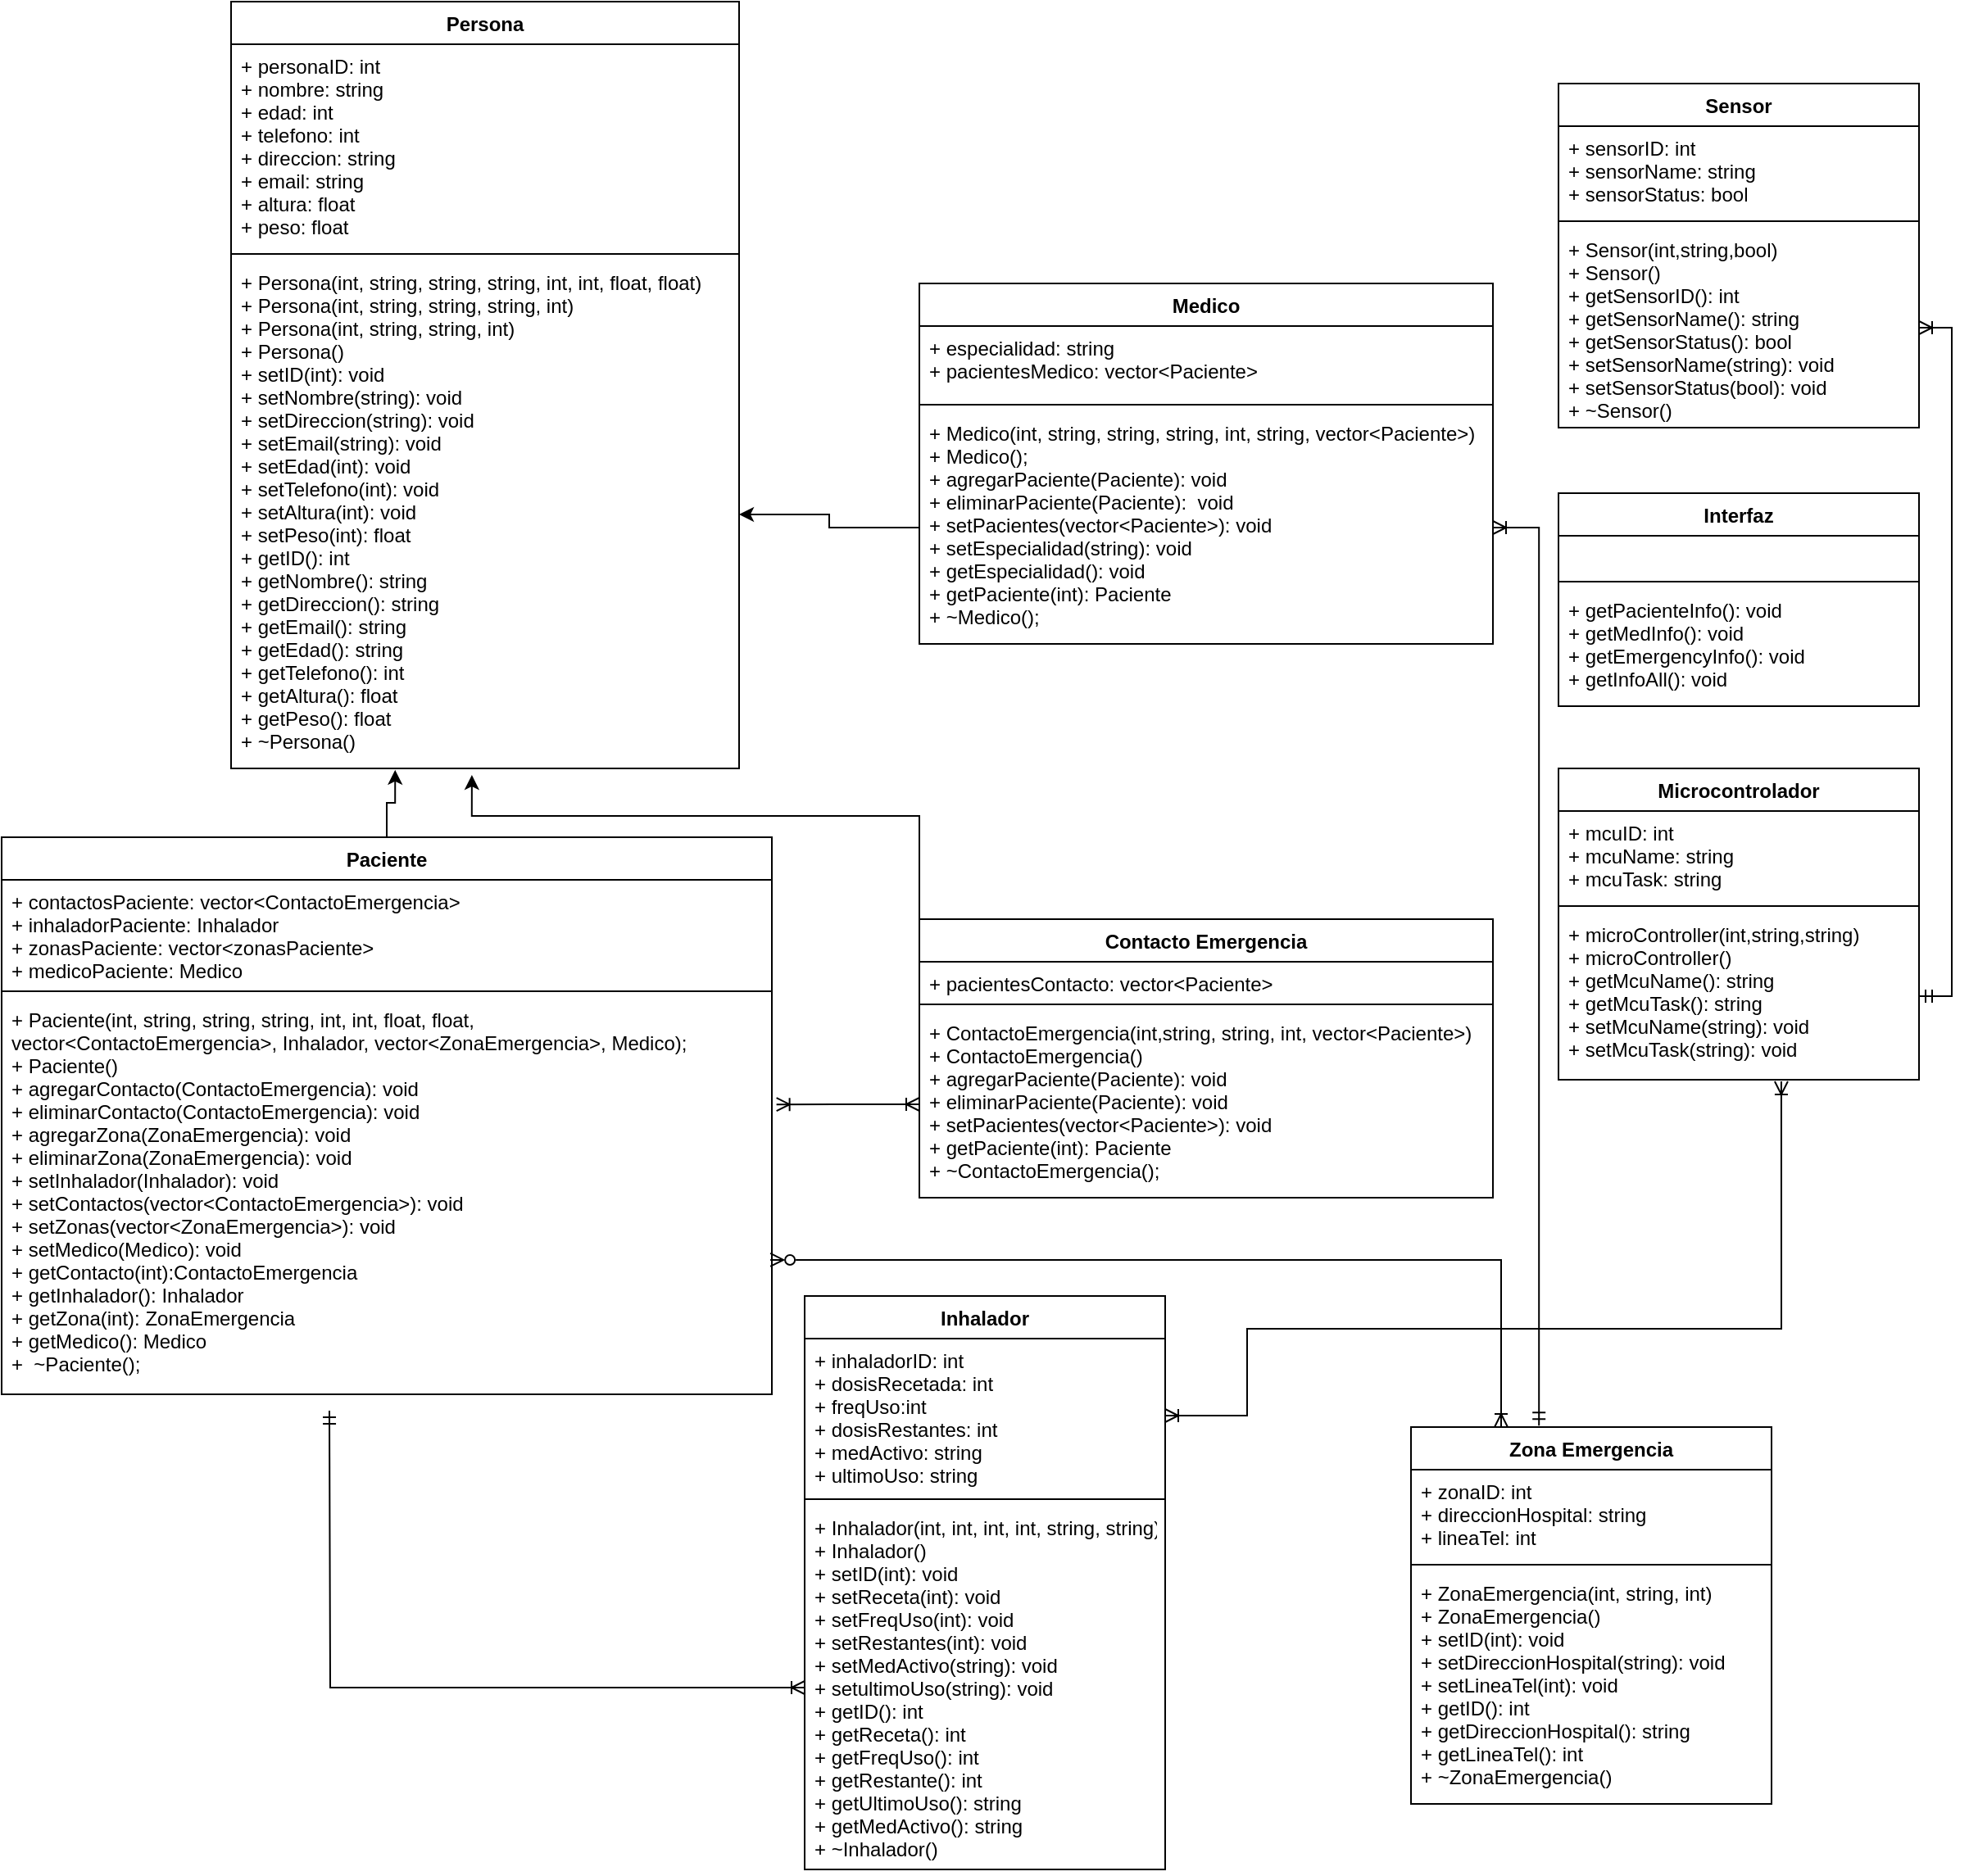 <mxfile version="22.0.6" type="github">
  <diagram id="Kw7EVnxhRdrsL6d94UCq" name="Page-1">
    <mxGraphModel dx="472" dy="798" grid="1" gridSize="10" guides="1" tooltips="1" connect="1" arrows="1" fold="1" page="1" pageScale="1" pageWidth="1920" pageHeight="1200" math="0" shadow="0">
      <root>
        <mxCell id="0" />
        <mxCell id="1" parent="0" />
        <mxCell id="8" value="Paciente" style="swimlane;fontStyle=1;align=center;verticalAlign=top;childLayout=stackLayout;horizontal=1;startSize=26;horizontalStack=0;resizeParent=1;resizeParentMax=0;resizeLast=0;collapsible=1;marginBottom=0;" parent="1" vertex="1">
          <mxGeometry x="40" y="550" width="470" height="340" as="geometry" />
        </mxCell>
        <mxCell id="9" value="+ contactosPaciente: vector&lt;ContactoEmergencia&gt;&#xa;+ inhaladorPaciente: Inhalador&#xa;+ zonasPaciente: vector&lt;zonasPaciente&gt;&#xa;+ medicoPaciente: Medico&#xa;" style="text;strokeColor=none;fillColor=none;align=left;verticalAlign=top;spacingLeft=4;spacingRight=4;overflow=hidden;rotatable=0;points=[[0,0.5],[1,0.5]];portConstraint=eastwest;" parent="8" vertex="1">
          <mxGeometry y="26" width="470" height="64" as="geometry" />
        </mxCell>
        <mxCell id="10" value="" style="line;strokeWidth=1;fillColor=none;align=left;verticalAlign=middle;spacingTop=-1;spacingLeft=3;spacingRight=3;rotatable=0;labelPosition=right;points=[];portConstraint=eastwest;strokeColor=inherit;" parent="8" vertex="1">
          <mxGeometry y="90" width="470" height="8" as="geometry" />
        </mxCell>
        <mxCell id="11" value="+ Paciente(int, string, string, string, int, int, float, float, &#xa;vector&lt;ContactoEmergencia&gt;, Inhalador, vector&lt;ZonaEmergencia&gt;, Medico);&#xa;+ Paciente()&#xa;+ agregarContacto(ContactoEmergencia): void&#xa;+ eliminarContacto(ContactoEmergencia): void &#xa;+ agregarZona(ZonaEmergencia): void &#xa;+ eliminarZona(ZonaEmergencia): void&#xa;+ setInhalador(Inhalador): void &#xa;+ setContactos(vector&lt;ContactoEmergencia&gt;): void &#xa;+ setZonas(vector&lt;ZonaEmergencia&gt;): void &#xa;+ setMedico(Medico): void&#xa;+ getContacto(int):ContactoEmergencia&#xa;+ getInhalador(): Inhalador &#xa;+ getZona(int): ZonaEmergencia &#xa;+ getMedico(): Medico &#xa;+  ~Paciente();" style="text;strokeColor=none;fillColor=none;align=left;verticalAlign=top;spacingLeft=4;spacingRight=4;overflow=hidden;rotatable=0;points=[[0,0.5],[1,0.5]];portConstraint=eastwest;" parent="8" vertex="1">
          <mxGeometry y="98" width="470" height="242" as="geometry" />
        </mxCell>
        <mxCell id="12" value="Persona" style="swimlane;fontStyle=1;align=center;verticalAlign=top;childLayout=stackLayout;horizontal=1;startSize=26;horizontalStack=0;resizeParent=1;resizeParentMax=0;resizeLast=0;collapsible=1;marginBottom=0;" parent="1" vertex="1">
          <mxGeometry x="180" y="40" width="310" height="468" as="geometry" />
        </mxCell>
        <mxCell id="13" value="+ personaID: int&#xa;+ nombre: string&#xa;+ edad: int&#xa;+ telefono: int&#xa;+ direccion: string&#xa;+ email: string&#xa;+ altura: float&#xa;+ peso: float" style="text;strokeColor=none;fillColor=none;align=left;verticalAlign=top;spacingLeft=4;spacingRight=4;overflow=hidden;rotatable=0;points=[[0,0.5],[1,0.5]];portConstraint=eastwest;" parent="12" vertex="1">
          <mxGeometry y="26" width="310" height="124" as="geometry" />
        </mxCell>
        <mxCell id="14" value="" style="line;strokeWidth=1;fillColor=none;align=left;verticalAlign=middle;spacingTop=-1;spacingLeft=3;spacingRight=3;rotatable=0;labelPosition=right;points=[];portConstraint=eastwest;strokeColor=inherit;" parent="12" vertex="1">
          <mxGeometry y="150" width="310" height="8" as="geometry" />
        </mxCell>
        <mxCell id="15" value="+ Persona(int, string, string, string, int, int, float, float)&#xa;+ Persona(int, string, string, string, int)&#xa;+ Persona(int, string, string, int)&#xa;+ Persona()&#xa;+ setID(int): void&#xa;+ setNombre(string): void&#xa;+ setDireccion(string): void&#xa;+ setEmail(string): void&#xa;+ setEdad(int): void&#xa;+ setTelefono(int): void&#xa;+ setAltura(int): void&#xa;+ setPeso(int): float&#xa;+ getID(): int&#xa;+ getNombre(): string&#xa;+ getDireccion(): string&#xa;+ getEmail(): string&#xa;+ getEdad(): string&#xa;+ getTelefono(): int&#xa;+ getAltura(): float&#xa;+ getPeso(): float&#xa;+ ~Persona()&#xa;&#xa;" style="text;strokeColor=none;fillColor=none;align=left;verticalAlign=top;spacingLeft=4;spacingRight=4;overflow=hidden;rotatable=0;points=[[0,0.5],[1,0.5]];portConstraint=eastwest;" parent="12" vertex="1">
          <mxGeometry y="158" width="310" height="310" as="geometry" />
        </mxCell>
        <mxCell id="16" value="Inhalador" style="swimlane;fontStyle=1;align=center;verticalAlign=top;childLayout=stackLayout;horizontal=1;startSize=26;horizontalStack=0;resizeParent=1;resizeParentMax=0;resizeLast=0;collapsible=1;marginBottom=0;" parent="1" vertex="1">
          <mxGeometry x="530" y="830" width="220" height="350" as="geometry" />
        </mxCell>
        <mxCell id="17" value="+ inhaladorID: int&#xa;+ dosisRecetada: int&#xa;+ freqUso:int &#xa;+ dosisRestantes: int&#xa;+ medActivo: string&#xa;+ ultimoUso: string" style="text;strokeColor=none;fillColor=none;align=left;verticalAlign=top;spacingLeft=4;spacingRight=4;overflow=hidden;rotatable=0;points=[[0,0.5],[1,0.5]];portConstraint=eastwest;" parent="16" vertex="1">
          <mxGeometry y="26" width="220" height="94" as="geometry" />
        </mxCell>
        <mxCell id="18" value="" style="line;strokeWidth=1;fillColor=none;align=left;verticalAlign=middle;spacingTop=-1;spacingLeft=3;spacingRight=3;rotatable=0;labelPosition=right;points=[];portConstraint=eastwest;strokeColor=inherit;" parent="16" vertex="1">
          <mxGeometry y="120" width="220" height="8" as="geometry" />
        </mxCell>
        <mxCell id="ZJcmUJeSf_xc25f1Tfg--72" style="edgeStyle=orthogonalEdgeStyle;rounded=0;orthogonalLoop=1;jettySize=auto;html=1;exitX=0;exitY=0.5;exitDx=0;exitDy=0;startArrow=ERoneToMany;startFill=0;endArrow=ERmandOne;endFill=0;" edge="1" parent="16" source="19">
          <mxGeometry relative="1" as="geometry">
            <mxPoint x="-290" y="70" as="targetPoint" />
          </mxGeometry>
        </mxCell>
        <mxCell id="19" value="+ Inhalador(int, int, int, int, string, string)&#xa;+ Inhalador()&#xa;+ setID(int): void &#xa;+ setReceta(int): void &#xa;+ setFreqUso(int): void &#xa;+ setRestantes(int): void &#xa;+ setMedActivo(string): void &#xa;+ setultimoUso(string): void &#xa;+ getID(): int &#xa;+ getReceta(): int&#xa;+ getFreqUso(): int&#xa;+ getRestante(): int&#xa;+ getUltimoUso(): string&#xa;+ getMedActivo(): string&#xa;+ ~Inhalador()" style="text;strokeColor=none;fillColor=none;align=left;verticalAlign=top;spacingLeft=4;spacingRight=4;overflow=hidden;rotatable=0;points=[[0,0.5],[1,0.5]];portConstraint=eastwest;" parent="16" vertex="1">
          <mxGeometry y="128" width="220" height="222" as="geometry" />
        </mxCell>
        <mxCell id="31" value="Contacto Emergencia" style="swimlane;fontStyle=1;align=center;verticalAlign=top;childLayout=stackLayout;horizontal=1;startSize=26;horizontalStack=0;resizeParent=1;resizeParentMax=0;resizeLast=0;collapsible=1;marginBottom=0;" parent="1" vertex="1">
          <mxGeometry x="600" y="600" width="350" height="170" as="geometry" />
        </mxCell>
        <mxCell id="32" value="+ pacientesContacto: vector&lt;Paciente&gt;" style="text;strokeColor=none;fillColor=none;align=left;verticalAlign=top;spacingLeft=4;spacingRight=4;overflow=hidden;rotatable=0;points=[[0,0.5],[1,0.5]];portConstraint=eastwest;" parent="31" vertex="1">
          <mxGeometry y="26" width="350" height="22" as="geometry" />
        </mxCell>
        <mxCell id="33" value="" style="line;strokeWidth=1;fillColor=none;align=left;verticalAlign=middle;spacingTop=-1;spacingLeft=3;spacingRight=3;rotatable=0;labelPosition=right;points=[];portConstraint=eastwest;strokeColor=inherit;" parent="31" vertex="1">
          <mxGeometry y="48" width="350" height="8" as="geometry" />
        </mxCell>
        <mxCell id="34" value="+ ContactoEmergencia(int,string, string, int, vector&lt;Paciente&gt;)&#xa;+ ContactoEmergencia()&#xa;+ agregarPaciente(Paciente): void &#xa;+ eliminarPaciente(Paciente): void &#xa;+ setPacientes(vector&lt;Paciente&gt;): void &#xa;+ getPaciente(int): Paciente &#xa;+ ~ContactoEmergencia();" style="text;strokeColor=none;fillColor=none;align=left;verticalAlign=top;spacingLeft=4;spacingRight=4;overflow=hidden;rotatable=0;points=[[0,0.5],[1,0.5]];portConstraint=eastwest;" parent="31" vertex="1">
          <mxGeometry y="56" width="350" height="114" as="geometry" />
        </mxCell>
        <mxCell id="ZJcmUJeSf_xc25f1Tfg--34" value="Medico" style="swimlane;fontStyle=1;align=center;verticalAlign=top;childLayout=stackLayout;horizontal=1;startSize=26;horizontalStack=0;resizeParent=1;resizeParentMax=0;resizeLast=0;collapsible=1;marginBottom=0;" vertex="1" parent="1">
          <mxGeometry x="600" y="212" width="350" height="220" as="geometry" />
        </mxCell>
        <mxCell id="ZJcmUJeSf_xc25f1Tfg--35" value="+ especialidad: string&#xa;+ pacientesMedico: vector&lt;Paciente&gt;&#xa;" style="text;strokeColor=none;fillColor=none;align=left;verticalAlign=top;spacingLeft=4;spacingRight=4;overflow=hidden;rotatable=0;points=[[0,0.5],[1,0.5]];portConstraint=eastwest;" vertex="1" parent="ZJcmUJeSf_xc25f1Tfg--34">
          <mxGeometry y="26" width="350" height="44" as="geometry" />
        </mxCell>
        <mxCell id="ZJcmUJeSf_xc25f1Tfg--36" value="" style="line;strokeWidth=1;fillColor=none;align=left;verticalAlign=middle;spacingTop=-1;spacingLeft=3;spacingRight=3;rotatable=0;labelPosition=right;points=[];portConstraint=eastwest;strokeColor=inherit;" vertex="1" parent="ZJcmUJeSf_xc25f1Tfg--34">
          <mxGeometry y="70" width="350" height="8" as="geometry" />
        </mxCell>
        <mxCell id="ZJcmUJeSf_xc25f1Tfg--37" value="+ Medico(int, string, string, string, int, string, vector&lt;Paciente&gt;)&#xa;+ Medico();&#xa;+ agregarPaciente(Paciente): void &#xa;+ eliminarPaciente(Paciente):  void&#xa;+ setPacientes(vector&lt;Paciente&gt;): void &#xa;+ setEspecialidad(string): void&#xa;+ getEspecialidad(): void &#xa;+ getPaciente(int): Paciente&#xa;+ ~Medico();" style="text;strokeColor=none;fillColor=none;align=left;verticalAlign=top;spacingLeft=4;spacingRight=4;overflow=hidden;rotatable=0;points=[[0,0.5],[1,0.5]];portConstraint=eastwest;" vertex="1" parent="ZJcmUJeSf_xc25f1Tfg--34">
          <mxGeometry y="78" width="350" height="142" as="geometry" />
        </mxCell>
        <mxCell id="ZJcmUJeSf_xc25f1Tfg--40" style="edgeStyle=orthogonalEdgeStyle;rounded=0;orthogonalLoop=1;jettySize=auto;html=1;exitX=0.5;exitY=0;exitDx=0;exitDy=0;entryX=0.323;entryY=1.003;entryDx=0;entryDy=0;entryPerimeter=0;" edge="1" parent="1" source="8" target="15">
          <mxGeometry relative="1" as="geometry" />
        </mxCell>
        <mxCell id="ZJcmUJeSf_xc25f1Tfg--45" style="edgeStyle=orthogonalEdgeStyle;rounded=0;orthogonalLoop=1;jettySize=auto;html=1;exitX=0;exitY=0.5;exitDx=0;exitDy=0;entryX=0.474;entryY=1.013;entryDx=0;entryDy=0;entryPerimeter=0;" edge="1" parent="1" source="32" target="15">
          <mxGeometry relative="1" as="geometry">
            <Array as="points">
              <mxPoint x="327" y="537" />
            </Array>
          </mxGeometry>
        </mxCell>
        <mxCell id="ZJcmUJeSf_xc25f1Tfg--46" style="edgeStyle=orthogonalEdgeStyle;rounded=0;orthogonalLoop=1;jettySize=auto;html=1;exitX=0;exitY=0.5;exitDx=0;exitDy=0;" edge="1" parent="1" source="ZJcmUJeSf_xc25f1Tfg--37" target="15">
          <mxGeometry relative="1" as="geometry" />
        </mxCell>
        <mxCell id="ZJcmUJeSf_xc25f1Tfg--47" value="Zona Emergencia" style="swimlane;fontStyle=1;align=center;verticalAlign=top;childLayout=stackLayout;horizontal=1;startSize=26;horizontalStack=0;resizeParent=1;resizeParentMax=0;resizeLast=0;collapsible=1;marginBottom=0;" vertex="1" parent="1">
          <mxGeometry x="900" y="910" width="220" height="230" as="geometry" />
        </mxCell>
        <mxCell id="ZJcmUJeSf_xc25f1Tfg--48" value="+ zonaID: int&#xa;+ direccionHospital: string&#xa;+ lineaTel: int" style="text;strokeColor=none;fillColor=none;align=left;verticalAlign=top;spacingLeft=4;spacingRight=4;overflow=hidden;rotatable=0;points=[[0,0.5],[1,0.5]];portConstraint=eastwest;" vertex="1" parent="ZJcmUJeSf_xc25f1Tfg--47">
          <mxGeometry y="26" width="220" height="54" as="geometry" />
        </mxCell>
        <mxCell id="ZJcmUJeSf_xc25f1Tfg--49" value="" style="line;strokeWidth=1;fillColor=none;align=left;verticalAlign=middle;spacingTop=-1;spacingLeft=3;spacingRight=3;rotatable=0;labelPosition=right;points=[];portConstraint=eastwest;strokeColor=inherit;" vertex="1" parent="ZJcmUJeSf_xc25f1Tfg--47">
          <mxGeometry y="80" width="220" height="8" as="geometry" />
        </mxCell>
        <mxCell id="ZJcmUJeSf_xc25f1Tfg--50" value="+ ZonaEmergencia(int, string, int)&#xa;+ ZonaEmergencia()&#xa;+ setID(int): void &#xa;+ setDireccionHospital(string): void &#xa;+ setLineaTel(int): void &#xa;+ getID(): int &#xa;+ getDireccionHospital(): string &#xa;+ getLineaTel(): int &#xa;+ ~ZonaEmergencia()" style="text;strokeColor=none;fillColor=none;align=left;verticalAlign=top;spacingLeft=4;spacingRight=4;overflow=hidden;rotatable=0;points=[[0,0.5],[1,0.5]];portConstraint=eastwest;" vertex="1" parent="ZJcmUJeSf_xc25f1Tfg--47">
          <mxGeometry y="88" width="220" height="142" as="geometry" />
        </mxCell>
        <mxCell id="ZJcmUJeSf_xc25f1Tfg--52" value="Sensor" style="swimlane;fontStyle=1;align=center;verticalAlign=top;childLayout=stackLayout;horizontal=1;startSize=26;horizontalStack=0;resizeParent=1;resizeParentMax=0;resizeLast=0;collapsible=1;marginBottom=0;" vertex="1" parent="1">
          <mxGeometry x="990" y="90" width="220" height="210" as="geometry" />
        </mxCell>
        <mxCell id="ZJcmUJeSf_xc25f1Tfg--53" value="+ sensorID: int&#xa;+ sensorName: string&#xa;+ sensorStatus: bool" style="text;strokeColor=none;fillColor=none;align=left;verticalAlign=top;spacingLeft=4;spacingRight=4;overflow=hidden;rotatable=0;points=[[0,0.5],[1,0.5]];portConstraint=eastwest;" vertex="1" parent="ZJcmUJeSf_xc25f1Tfg--52">
          <mxGeometry y="26" width="220" height="54" as="geometry" />
        </mxCell>
        <mxCell id="ZJcmUJeSf_xc25f1Tfg--54" value="" style="line;strokeWidth=1;fillColor=none;align=left;verticalAlign=middle;spacingTop=-1;spacingLeft=3;spacingRight=3;rotatable=0;labelPosition=right;points=[];portConstraint=eastwest;strokeColor=inherit;" vertex="1" parent="ZJcmUJeSf_xc25f1Tfg--52">
          <mxGeometry y="80" width="220" height="8" as="geometry" />
        </mxCell>
        <mxCell id="ZJcmUJeSf_xc25f1Tfg--55" value="+ Sensor(int,string,bool)&#xa;+ Sensor()&#xa;+ getSensorID(): int&#xa;+ getSensorName(): string&#xa;+ getSensorStatus(): bool&#xa;+ setSensorName(string): void&#xa;+ setSensorStatus(bool): void&#xa;+ ~Sensor()" style="text;strokeColor=none;fillColor=none;align=left;verticalAlign=top;spacingLeft=4;spacingRight=4;overflow=hidden;rotatable=0;points=[[0,0.5],[1,0.5]];portConstraint=eastwest;" vertex="1" parent="ZJcmUJeSf_xc25f1Tfg--52">
          <mxGeometry y="88" width="220" height="122" as="geometry" />
        </mxCell>
        <mxCell id="ZJcmUJeSf_xc25f1Tfg--56" value="Microcontrolador" style="swimlane;fontStyle=1;align=center;verticalAlign=top;childLayout=stackLayout;horizontal=1;startSize=26;horizontalStack=0;resizeParent=1;resizeParentMax=0;resizeLast=0;collapsible=1;marginBottom=0;" vertex="1" parent="1">
          <mxGeometry x="990" y="508" width="220" height="190" as="geometry" />
        </mxCell>
        <mxCell id="ZJcmUJeSf_xc25f1Tfg--57" value="+ mcuID: int&#xa;+ mcuName: string&#xa;+ mcuTask: string" style="text;strokeColor=none;fillColor=none;align=left;verticalAlign=top;spacingLeft=4;spacingRight=4;overflow=hidden;rotatable=0;points=[[0,0.5],[1,0.5]];portConstraint=eastwest;" vertex="1" parent="ZJcmUJeSf_xc25f1Tfg--56">
          <mxGeometry y="26" width="220" height="54" as="geometry" />
        </mxCell>
        <mxCell id="ZJcmUJeSf_xc25f1Tfg--58" value="" style="line;strokeWidth=1;fillColor=none;align=left;verticalAlign=middle;spacingTop=-1;spacingLeft=3;spacingRight=3;rotatable=0;labelPosition=right;points=[];portConstraint=eastwest;strokeColor=inherit;" vertex="1" parent="ZJcmUJeSf_xc25f1Tfg--56">
          <mxGeometry y="80" width="220" height="8" as="geometry" />
        </mxCell>
        <mxCell id="ZJcmUJeSf_xc25f1Tfg--59" value="+ microController(int,string,string)&#xa;+ microController()&#xa;+ getMcuName(): string&#xa;+ getMcuTask(): string&#xa;+ setMcuName(string): void&#xa;+ setMcuTask(string): void&#xa;" style="text;strokeColor=none;fillColor=none;align=left;verticalAlign=top;spacingLeft=4;spacingRight=4;overflow=hidden;rotatable=0;points=[[0,0.5],[1,0.5]];portConstraint=eastwest;" vertex="1" parent="ZJcmUJeSf_xc25f1Tfg--56">
          <mxGeometry y="88" width="220" height="102" as="geometry" />
        </mxCell>
        <mxCell id="ZJcmUJeSf_xc25f1Tfg--64" value="Interfaz" style="swimlane;fontStyle=1;align=center;verticalAlign=top;childLayout=stackLayout;horizontal=1;startSize=26;horizontalStack=0;resizeParent=1;resizeParentMax=0;resizeLast=0;collapsible=1;marginBottom=0;" vertex="1" parent="1">
          <mxGeometry x="990" y="340" width="220" height="130" as="geometry" />
        </mxCell>
        <mxCell id="ZJcmUJeSf_xc25f1Tfg--65" value=" " style="text;strokeColor=none;fillColor=none;align=left;verticalAlign=top;spacingLeft=4;spacingRight=4;overflow=hidden;rotatable=0;points=[[0,0.5],[1,0.5]];portConstraint=eastwest;" vertex="1" parent="ZJcmUJeSf_xc25f1Tfg--64">
          <mxGeometry y="26" width="220" height="24" as="geometry" />
        </mxCell>
        <mxCell id="ZJcmUJeSf_xc25f1Tfg--66" value="" style="line;strokeWidth=1;fillColor=none;align=left;verticalAlign=middle;spacingTop=-1;spacingLeft=3;spacingRight=3;rotatable=0;labelPosition=right;points=[];portConstraint=eastwest;strokeColor=inherit;" vertex="1" parent="ZJcmUJeSf_xc25f1Tfg--64">
          <mxGeometry y="50" width="220" height="8" as="geometry" />
        </mxCell>
        <mxCell id="ZJcmUJeSf_xc25f1Tfg--67" value="+ getPacienteInfo(): void&#xa;+ getMedInfo(): void&#xa;+ getEmergencyInfo(): void&#xa;+ getInfoAll(): void" style="text;strokeColor=none;fillColor=none;align=left;verticalAlign=top;spacingLeft=4;spacingRight=4;overflow=hidden;rotatable=0;points=[[0,0.5],[1,0.5]];portConstraint=eastwest;" vertex="1" parent="ZJcmUJeSf_xc25f1Tfg--64">
          <mxGeometry y="58" width="220" height="72" as="geometry" />
        </mxCell>
        <mxCell id="ZJcmUJeSf_xc25f1Tfg--70" style="edgeStyle=orthogonalEdgeStyle;rounded=0;orthogonalLoop=1;jettySize=auto;html=1;exitX=0;exitY=0.5;exitDx=0;exitDy=0;entryX=1.006;entryY=0.269;entryDx=0;entryDy=0;entryPerimeter=0;startArrow=ERoneToMany;startFill=0;endArrow=ERoneToMany;endFill=0;" edge="1" parent="1" source="34" target="11">
          <mxGeometry relative="1" as="geometry" />
        </mxCell>
        <mxCell id="ZJcmUJeSf_xc25f1Tfg--73" style="edgeStyle=orthogonalEdgeStyle;rounded=0;orthogonalLoop=1;jettySize=auto;html=1;exitX=1;exitY=0.5;exitDx=0;exitDy=0;entryX=0.618;entryY=1.01;entryDx=0;entryDy=0;entryPerimeter=0;startArrow=ERoneToMany;startFill=0;endArrow=ERoneToMany;endFill=0;" edge="1" parent="1" source="17" target="ZJcmUJeSf_xc25f1Tfg--59">
          <mxGeometry relative="1" as="geometry">
            <Array as="points">
              <mxPoint x="800" y="903" />
              <mxPoint x="800" y="850" />
              <mxPoint x="1126" y="850" />
            </Array>
          </mxGeometry>
        </mxCell>
        <mxCell id="ZJcmUJeSf_xc25f1Tfg--74" style="edgeStyle=orthogonalEdgeStyle;rounded=0;orthogonalLoop=1;jettySize=auto;html=1;exitX=1;exitY=0.5;exitDx=0;exitDy=0;entryX=1;entryY=0.5;entryDx=0;entryDy=0;endArrow=ERoneToMany;endFill=0;startArrow=ERmandOne;startFill=0;" edge="1" parent="1" source="ZJcmUJeSf_xc25f1Tfg--59" target="ZJcmUJeSf_xc25f1Tfg--55">
          <mxGeometry relative="1" as="geometry" />
        </mxCell>
        <mxCell id="ZJcmUJeSf_xc25f1Tfg--75" style="edgeStyle=orthogonalEdgeStyle;rounded=0;orthogonalLoop=1;jettySize=auto;html=1;exitX=0.25;exitY=0;exitDx=0;exitDy=0;entryX=0.998;entryY=0.661;entryDx=0;entryDy=0;entryPerimeter=0;endArrow=ERzeroToMany;endFill=0;startArrow=ERoneToMany;startFill=0;" edge="1" parent="1" source="ZJcmUJeSf_xc25f1Tfg--47" target="11">
          <mxGeometry relative="1" as="geometry" />
        </mxCell>
        <mxCell id="ZJcmUJeSf_xc25f1Tfg--76" style="edgeStyle=orthogonalEdgeStyle;rounded=0;orthogonalLoop=1;jettySize=auto;html=1;exitX=1;exitY=0.5;exitDx=0;exitDy=0;entryX=0.355;entryY=-0.004;entryDx=0;entryDy=0;entryPerimeter=0;endArrow=ERmandOne;endFill=0;startArrow=ERoneToMany;startFill=0;" edge="1" parent="1" source="ZJcmUJeSf_xc25f1Tfg--37" target="ZJcmUJeSf_xc25f1Tfg--47">
          <mxGeometry relative="1" as="geometry" />
        </mxCell>
      </root>
    </mxGraphModel>
  </diagram>
</mxfile>
